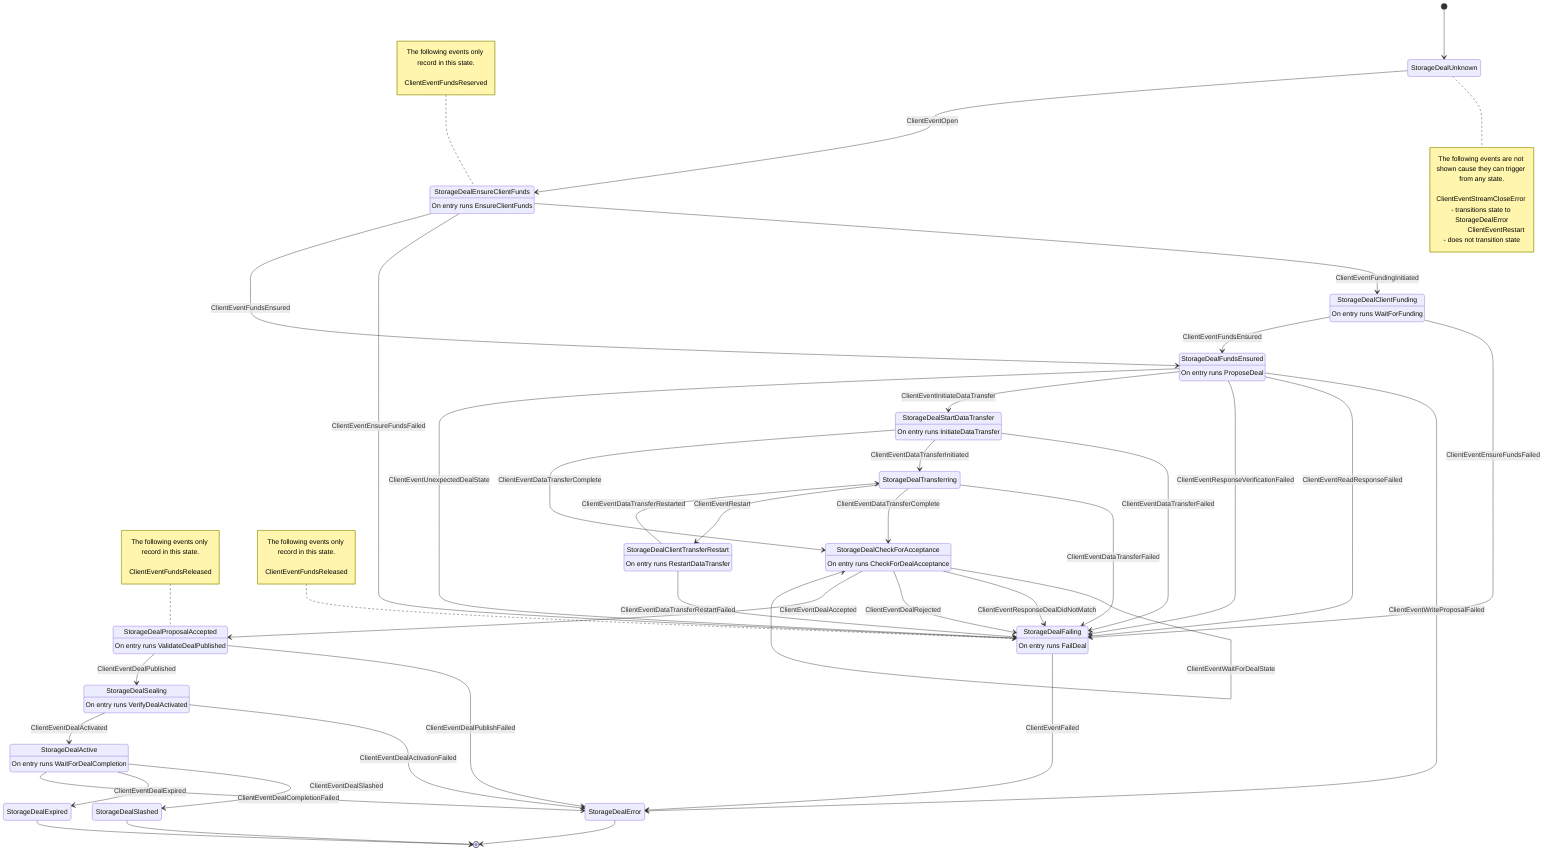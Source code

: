 stateDiagram-v2
	state "StorageDealUnknown" as 0
	state "StorageDealProposalAccepted" as 3
	state "StorageDealSealing" as 5
	state "StorageDealActive" as 7
	state "StorageDealExpired" as 8
	state "StorageDealSlashed" as 9
	state "StorageDealFailing" as 11
	state "StorageDealFundsEnsured" as 12
	state "StorageDealCheckForAcceptance" as 13
	state "StorageDealStartDataTransfer" as 16
	state "StorageDealTransferring" as 17
	state "StorageDealClientTransferRestart" as 18
	state "StorageDealEnsureClientFunds" as 22
	state "StorageDealClientFunding" as 24
	state "StorageDealError" as 27
	3 : On entry runs ValidateDealPublished
	5 : On entry runs VerifyDealActivated
	7 : On entry runs WaitForDealCompletion
	11 : On entry runs FailDeal
	12 : On entry runs ProposeDeal
	13 : On entry runs CheckForDealAcceptance
	16 : On entry runs InitiateDataTransfer
	18 : On entry runs RestartDataTransfer
	22 : On entry runs EnsureClientFunds
	24 : On entry runs WaitForFunding
	[*] --> 0
	note right of 0
		The following events are not shown cause they can trigger from any state.

		ClientEventStreamCloseError - transitions state to StorageDealError
		ClientEventRestart - does not transition state
	end note
	0 --> 22 : ClientEventOpen
	22 --> 24 : ClientEventFundingInitiated
	22 --> 11 : ClientEventEnsureFundsFailed
	24 --> 11 : ClientEventEnsureFundsFailed
	22 --> 12 : ClientEventFundsEnsured
	24 --> 12 : ClientEventFundsEnsured
	12 --> 27 : ClientEventWriteProposalFailed
	12 --> 11 : ClientEventReadResponseFailed
	12 --> 11 : ClientEventResponseVerificationFailed
	12 --> 16 : ClientEventInitiateDataTransfer
	12 --> 11 : ClientEventUnexpectedDealState
	16 --> 11 : ClientEventDataTransferFailed
	17 --> 11 : ClientEventDataTransferFailed
	18 --> 11 : ClientEventDataTransferRestartFailed
	16 --> 17 : ClientEventDataTransferInitiated
	18 --> 17 : ClientEventDataTransferRestarted
	16 --> 13 : ClientEventDataTransferComplete
	17 --> 13 : ClientEventDataTransferComplete
	13 --> 13 : ClientEventWaitForDealState
	13 --> 11 : ClientEventResponseDealDidNotMatch
	13 --> 11 : ClientEventDealRejected
	13 --> 3 : ClientEventDealAccepted
	3 --> 27 : ClientEventDealPublishFailed
	3 --> 5 : ClientEventDealPublished
	5 --> 27 : ClientEventDealActivationFailed
	5 --> 7 : ClientEventDealActivated
	7 --> 9 : ClientEventDealSlashed
	7 --> 8 : ClientEventDealExpired
	7 --> 27 : ClientEventDealCompletionFailed
	11 --> 27 : ClientEventFailed
	17 --> 18 : ClientEventRestart

	note left of 3 : The following events only record in this state.<br><br>ClientEventFundsReleased


	note left of 11 : The following events only record in this state.<br><br>ClientEventFundsReleased


	note left of 22 : The following events only record in this state.<br><br>ClientEventFundsReserved

	9 --> [*]
	8 --> [*]
	27 --> [*]